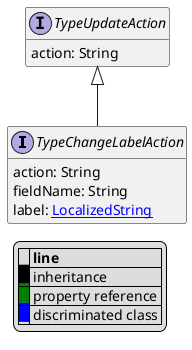 @startuml

hide empty fields
hide empty methods
legend
|= |= line |
|<back:black>   </back>| inheritance |
|<back:green>   </back>| property reference |
|<back:blue>   </back>| discriminated class |
endlegend
interface TypeChangeLabelAction [[TypeChangeLabelAction.svg]] extends TypeUpdateAction {
    action: String
    fieldName: String
    label: [[LocalizedString.svg LocalizedString]]
}
interface TypeUpdateAction [[TypeUpdateAction.svg]]  {
    action: String
}





@enduml

